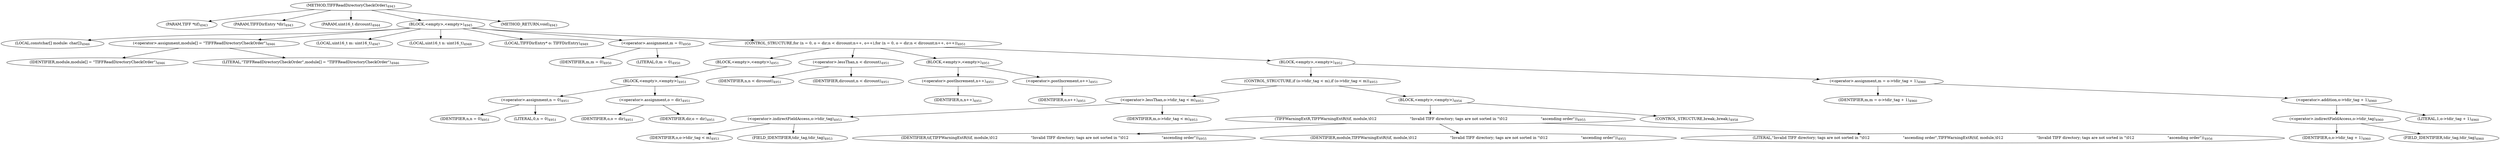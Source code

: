 digraph "TIFFReadDirectoryCheckOrder" {  
"90597" [label = <(METHOD,TIFFReadDirectoryCheckOrder)<SUB>4943</SUB>> ]
"90598" [label = <(PARAM,TIFF *tif)<SUB>4943</SUB>> ]
"90599" [label = <(PARAM,TIFFDirEntry *dir)<SUB>4943</SUB>> ]
"90600" [label = <(PARAM,uint16_t dircount)<SUB>4944</SUB>> ]
"90601" [label = <(BLOCK,&lt;empty&gt;,&lt;empty&gt;)<SUB>4945</SUB>> ]
"90602" [label = <(LOCAL,constchar[] module: char[])<SUB>4946</SUB>> ]
"90603" [label = <(&lt;operator&gt;.assignment,module[] = &quot;TIFFReadDirectoryCheckOrder&quot;)<SUB>4946</SUB>> ]
"90604" [label = <(IDENTIFIER,module,module[] = &quot;TIFFReadDirectoryCheckOrder&quot;)<SUB>4946</SUB>> ]
"90605" [label = <(LITERAL,&quot;TIFFReadDirectoryCheckOrder&quot;,module[] = &quot;TIFFReadDirectoryCheckOrder&quot;)<SUB>4946</SUB>> ]
"90606" [label = <(LOCAL,uint16_t m: uint16_t)<SUB>4947</SUB>> ]
"90607" [label = <(LOCAL,uint16_t n: uint16_t)<SUB>4948</SUB>> ]
"90608" [label = <(LOCAL,TIFFDirEntry* o: TIFFDirEntry)<SUB>4949</SUB>> ]
"90609" [label = <(&lt;operator&gt;.assignment,m = 0)<SUB>4950</SUB>> ]
"90610" [label = <(IDENTIFIER,m,m = 0)<SUB>4950</SUB>> ]
"90611" [label = <(LITERAL,0,m = 0)<SUB>4950</SUB>> ]
"90612" [label = <(CONTROL_STRUCTURE,for (n = 0, o = dir;n &lt; dircount;n++, o++),for (n = 0, o = dir;n &lt; dircount;n++, o++))<SUB>4951</SUB>> ]
"90613" [label = <(BLOCK,&lt;empty&gt;,&lt;empty&gt;)<SUB>4951</SUB>> ]
"90614" [label = <(BLOCK,&lt;empty&gt;,&lt;empty&gt;)<SUB>4951</SUB>> ]
"90615" [label = <(&lt;operator&gt;.assignment,n = 0)<SUB>4951</SUB>> ]
"90616" [label = <(IDENTIFIER,n,n = 0)<SUB>4951</SUB>> ]
"90617" [label = <(LITERAL,0,n = 0)<SUB>4951</SUB>> ]
"90618" [label = <(&lt;operator&gt;.assignment,o = dir)<SUB>4951</SUB>> ]
"90619" [label = <(IDENTIFIER,o,o = dir)<SUB>4951</SUB>> ]
"90620" [label = <(IDENTIFIER,dir,o = dir)<SUB>4951</SUB>> ]
"90621" [label = <(&lt;operator&gt;.lessThan,n &lt; dircount)<SUB>4951</SUB>> ]
"90622" [label = <(IDENTIFIER,n,n &lt; dircount)<SUB>4951</SUB>> ]
"90623" [label = <(IDENTIFIER,dircount,n &lt; dircount)<SUB>4951</SUB>> ]
"90624" [label = <(BLOCK,&lt;empty&gt;,&lt;empty&gt;)<SUB>4951</SUB>> ]
"90625" [label = <(&lt;operator&gt;.postIncrement,n++)<SUB>4951</SUB>> ]
"90626" [label = <(IDENTIFIER,n,n++)<SUB>4951</SUB>> ]
"90627" [label = <(&lt;operator&gt;.postIncrement,o++)<SUB>4951</SUB>> ]
"90628" [label = <(IDENTIFIER,o,o++)<SUB>4951</SUB>> ]
"90629" [label = <(BLOCK,&lt;empty&gt;,&lt;empty&gt;)<SUB>4952</SUB>> ]
"90630" [label = <(CONTROL_STRUCTURE,if (o-&gt;tdir_tag &lt; m),if (o-&gt;tdir_tag &lt; m))<SUB>4953</SUB>> ]
"90631" [label = <(&lt;operator&gt;.lessThan,o-&gt;tdir_tag &lt; m)<SUB>4953</SUB>> ]
"90632" [label = <(&lt;operator&gt;.indirectFieldAccess,o-&gt;tdir_tag)<SUB>4953</SUB>> ]
"90633" [label = <(IDENTIFIER,o,o-&gt;tdir_tag &lt; m)<SUB>4953</SUB>> ]
"90634" [label = <(FIELD_IDENTIFIER,tdir_tag,tdir_tag)<SUB>4953</SUB>> ]
"90635" [label = <(IDENTIFIER,m,o-&gt;tdir_tag &lt; m)<SUB>4953</SUB>> ]
"90636" [label = <(BLOCK,&lt;empty&gt;,&lt;empty&gt;)<SUB>4954</SUB>> ]
"90637" [label = <(TIFFWarningExtR,TIFFWarningExtR(tif, module,\012                            &quot;Invalid TIFF directory; tags are not sorted in &quot;\012                            &quot;ascending order&quot;))<SUB>4955</SUB>> ]
"90638" [label = <(IDENTIFIER,tif,TIFFWarningExtR(tif, module,\012                            &quot;Invalid TIFF directory; tags are not sorted in &quot;\012                            &quot;ascending order&quot;))<SUB>4955</SUB>> ]
"90639" [label = <(IDENTIFIER,module,TIFFWarningExtR(tif, module,\012                            &quot;Invalid TIFF directory; tags are not sorted in &quot;\012                            &quot;ascending order&quot;))<SUB>4955</SUB>> ]
"90640" [label = <(LITERAL,&quot;Invalid TIFF directory; tags are not sorted in &quot;\012                            &quot;ascending order&quot;,TIFFWarningExtR(tif, module,\012                            &quot;Invalid TIFF directory; tags are not sorted in &quot;\012                            &quot;ascending order&quot;))<SUB>4956</SUB>> ]
"90641" [label = <(CONTROL_STRUCTURE,break;,break;)<SUB>4958</SUB>> ]
"90642" [label = <(&lt;operator&gt;.assignment,m = o-&gt;tdir_tag + 1)<SUB>4960</SUB>> ]
"90643" [label = <(IDENTIFIER,m,m = o-&gt;tdir_tag + 1)<SUB>4960</SUB>> ]
"90644" [label = <(&lt;operator&gt;.addition,o-&gt;tdir_tag + 1)<SUB>4960</SUB>> ]
"90645" [label = <(&lt;operator&gt;.indirectFieldAccess,o-&gt;tdir_tag)<SUB>4960</SUB>> ]
"90646" [label = <(IDENTIFIER,o,o-&gt;tdir_tag + 1)<SUB>4960</SUB>> ]
"90647" [label = <(FIELD_IDENTIFIER,tdir_tag,tdir_tag)<SUB>4960</SUB>> ]
"90648" [label = <(LITERAL,1,o-&gt;tdir_tag + 1)<SUB>4960</SUB>> ]
"90649" [label = <(METHOD_RETURN,void)<SUB>4943</SUB>> ]
  "90597" -> "90598" 
  "90597" -> "90599" 
  "90597" -> "90600" 
  "90597" -> "90601" 
  "90597" -> "90649" 
  "90601" -> "90602" 
  "90601" -> "90603" 
  "90601" -> "90606" 
  "90601" -> "90607" 
  "90601" -> "90608" 
  "90601" -> "90609" 
  "90601" -> "90612" 
  "90603" -> "90604" 
  "90603" -> "90605" 
  "90609" -> "90610" 
  "90609" -> "90611" 
  "90612" -> "90613" 
  "90612" -> "90621" 
  "90612" -> "90624" 
  "90612" -> "90629" 
  "90613" -> "90614" 
  "90614" -> "90615" 
  "90614" -> "90618" 
  "90615" -> "90616" 
  "90615" -> "90617" 
  "90618" -> "90619" 
  "90618" -> "90620" 
  "90621" -> "90622" 
  "90621" -> "90623" 
  "90624" -> "90625" 
  "90624" -> "90627" 
  "90625" -> "90626" 
  "90627" -> "90628" 
  "90629" -> "90630" 
  "90629" -> "90642" 
  "90630" -> "90631" 
  "90630" -> "90636" 
  "90631" -> "90632" 
  "90631" -> "90635" 
  "90632" -> "90633" 
  "90632" -> "90634" 
  "90636" -> "90637" 
  "90636" -> "90641" 
  "90637" -> "90638" 
  "90637" -> "90639" 
  "90637" -> "90640" 
  "90642" -> "90643" 
  "90642" -> "90644" 
  "90644" -> "90645" 
  "90644" -> "90648" 
  "90645" -> "90646" 
  "90645" -> "90647" 
}
